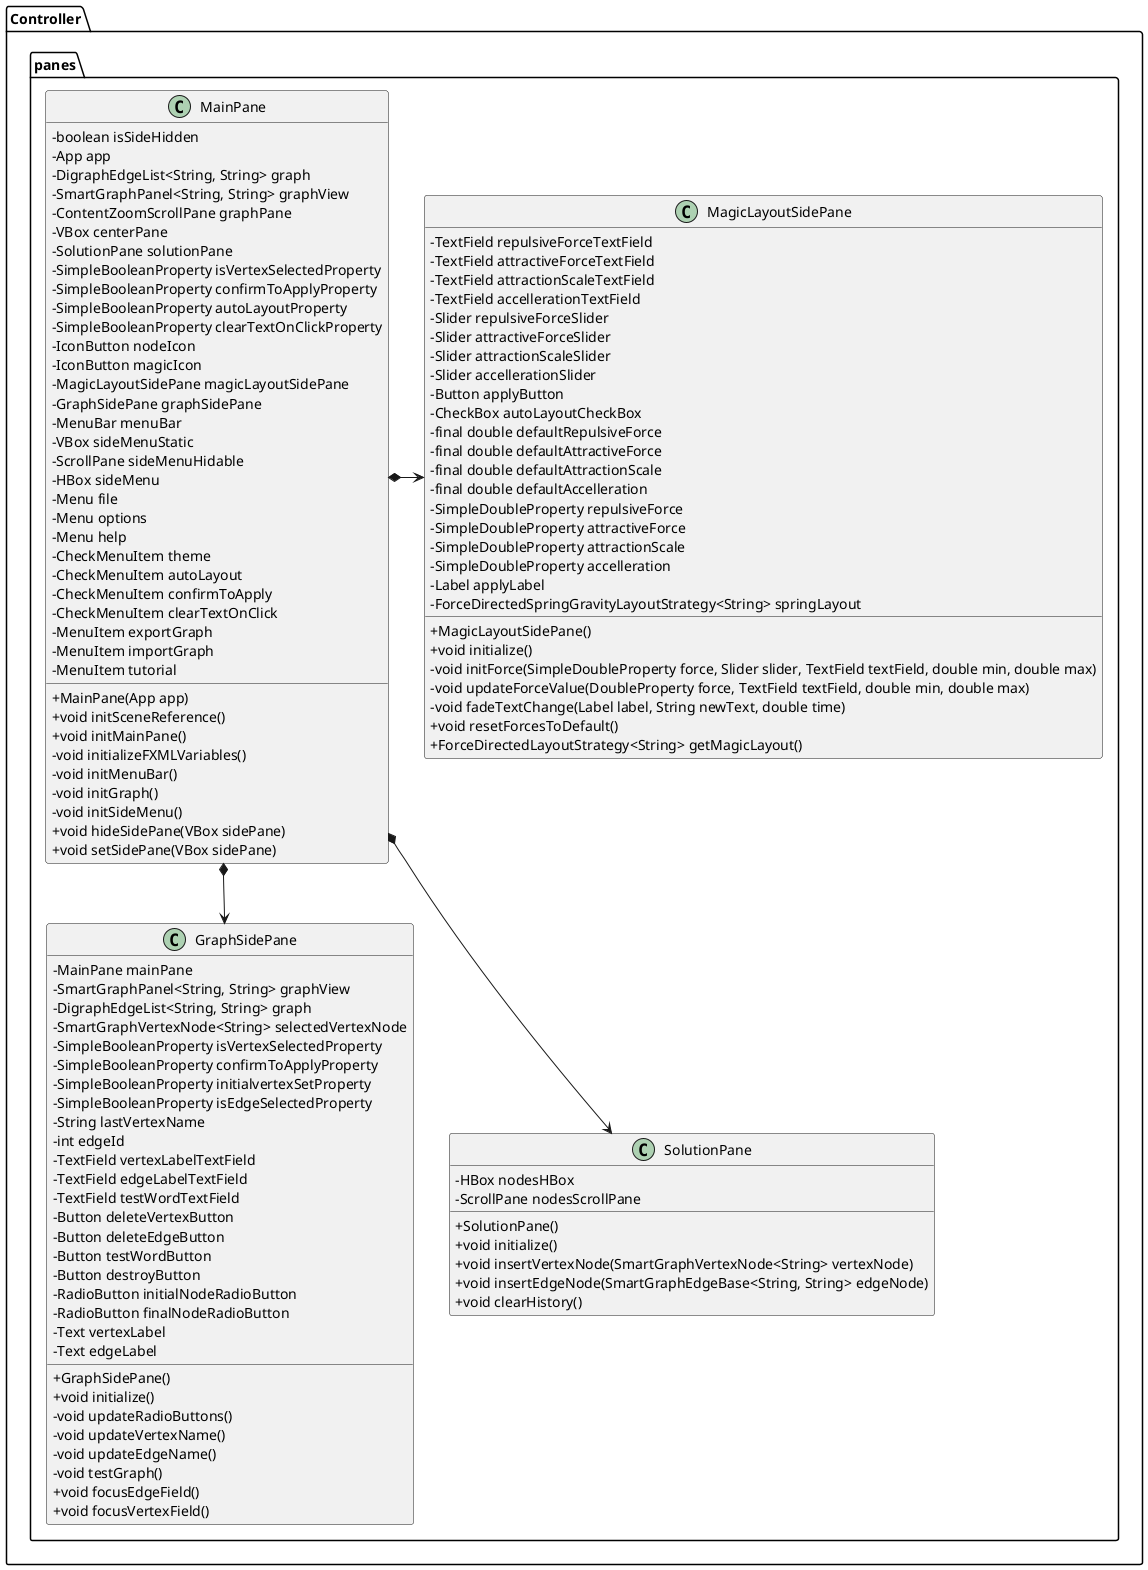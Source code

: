 @startuml
skinparam classAttributeIconSize 0
package Controller.panes {
    class GraphSidePane {
        - MainPane mainPane
        - SmartGraphPanel<String, String> graphView
        - DigraphEdgeList<String, String> graph
        - SmartGraphVertexNode<String> selectedVertexNode
        - SimpleBooleanProperty isVertexSelectedProperty
        - SimpleBooleanProperty confirmToApplyProperty
        - SimpleBooleanProperty initialvertexSetProperty
        - SimpleBooleanProperty isEdgeSelectedProperty
        - String lastVertexName
        - int edgeId
        - TextField vertexLabelTextField
        - TextField edgeLabelTextField
        - TextField testWordTextField
        - Button deleteVertexButton
        - Button deleteEdgeButton
        - Button testWordButton
        - Button destroyButton
        - RadioButton initialNodeRadioButton
        - RadioButton finalNodeRadioButton
        - Text vertexLabel
        - Text edgeLabel

        + GraphSidePane()
        + void initialize()
        - void updateRadioButtons()
        - void updateVertexName()
        - void updateEdgeName()
        - void testGraph()
        + void focusEdgeField()
        + void focusVertexField()
    } 
    class MagicLayoutSidePane {
        - TextField repulsiveForceTextField
        - TextField attractiveForceTextField
        - TextField attractionScaleTextField
        - TextField accellerationTextField
        - Slider repulsiveForceSlider
        - Slider attractiveForceSlider
        - Slider attractionScaleSlider
        - Slider accellerationSlider
        - Button applyButton
        - CheckBox autoLayoutCheckBox
        - final double defaultRepulsiveForce
        - final double defaultAttractiveForce
        - final double defaultAttractionScale
        - final double defaultAccelleration
        - SimpleDoubleProperty repulsiveForce
        - SimpleDoubleProperty attractiveForce
        - SimpleDoubleProperty attractionScale
        - SimpleDoubleProperty accelleration
        - Label applyLabel
        - ForceDirectedSpringGravityLayoutStrategy<String> springLayout

        + MagicLayoutSidePane()
        + void initialize()
        - void initForce(SimpleDoubleProperty force, Slider slider, TextField textField, double min, double max)
        - void updateForceValue(DoubleProperty force, TextField textField, double min, double max)
        - void fadeTextChange(Label label, String newText, double time)
        + void resetForcesToDefault()
        + ForceDirectedLayoutStrategy<String> getMagicLayout()
    } 
    class MainPane {
        - boolean isSideHidden
        - App app
        - DigraphEdgeList<String, String> graph
        - SmartGraphPanel<String, String> graphView
        - ContentZoomScrollPane graphPane
        - VBox centerPane
        - SolutionPane solutionPane
        - SimpleBooleanProperty isVertexSelectedProperty
        - SimpleBooleanProperty confirmToApplyProperty
        - SimpleBooleanProperty autoLayoutProperty
        - SimpleBooleanProperty clearTextOnClickProperty
        - IconButton nodeIcon
        - IconButton magicIcon
        - MagicLayoutSidePane magicLayoutSidePane
        - GraphSidePane graphSidePane
        - MenuBar menuBar
        - VBox sideMenuStatic
        - ScrollPane sideMenuHidable
        - HBox sideMenu
        - Menu file
        - Menu options
        - Menu help
        - CheckMenuItem theme
        - CheckMenuItem autoLayout
        - CheckMenuItem confirmToApply
        - CheckMenuItem clearTextOnClick
        - MenuItem exportGraph
        - MenuItem importGraph
        - MenuItem tutorial

        + MainPane(App app)
        + void initSceneReference()
        + void initMainPane()
        - void initializeFXMLVariables()
        - void initMenuBar()
        - void initGraph()
        - void initSideMenu()
        + void hideSidePane(VBox sidePane)
        + void setSidePane(VBox sidePane)
    }
    class SolutionPane {
        - HBox nodesHBox
        - ScrollPane nodesScrollPane

        + SolutionPane()
        + void initialize()
        + void insertVertexNode(SmartGraphVertexNode<String> vertexNode)
        + void insertEdgeNode(SmartGraphEdgeBase<String, String> edgeNode)
        + void clearHistory()
    }
    MainPane *--> SolutionPane
    MainPane *-> MagicLayoutSidePane
    MainPane *--> GraphSidePane

}
@enduml